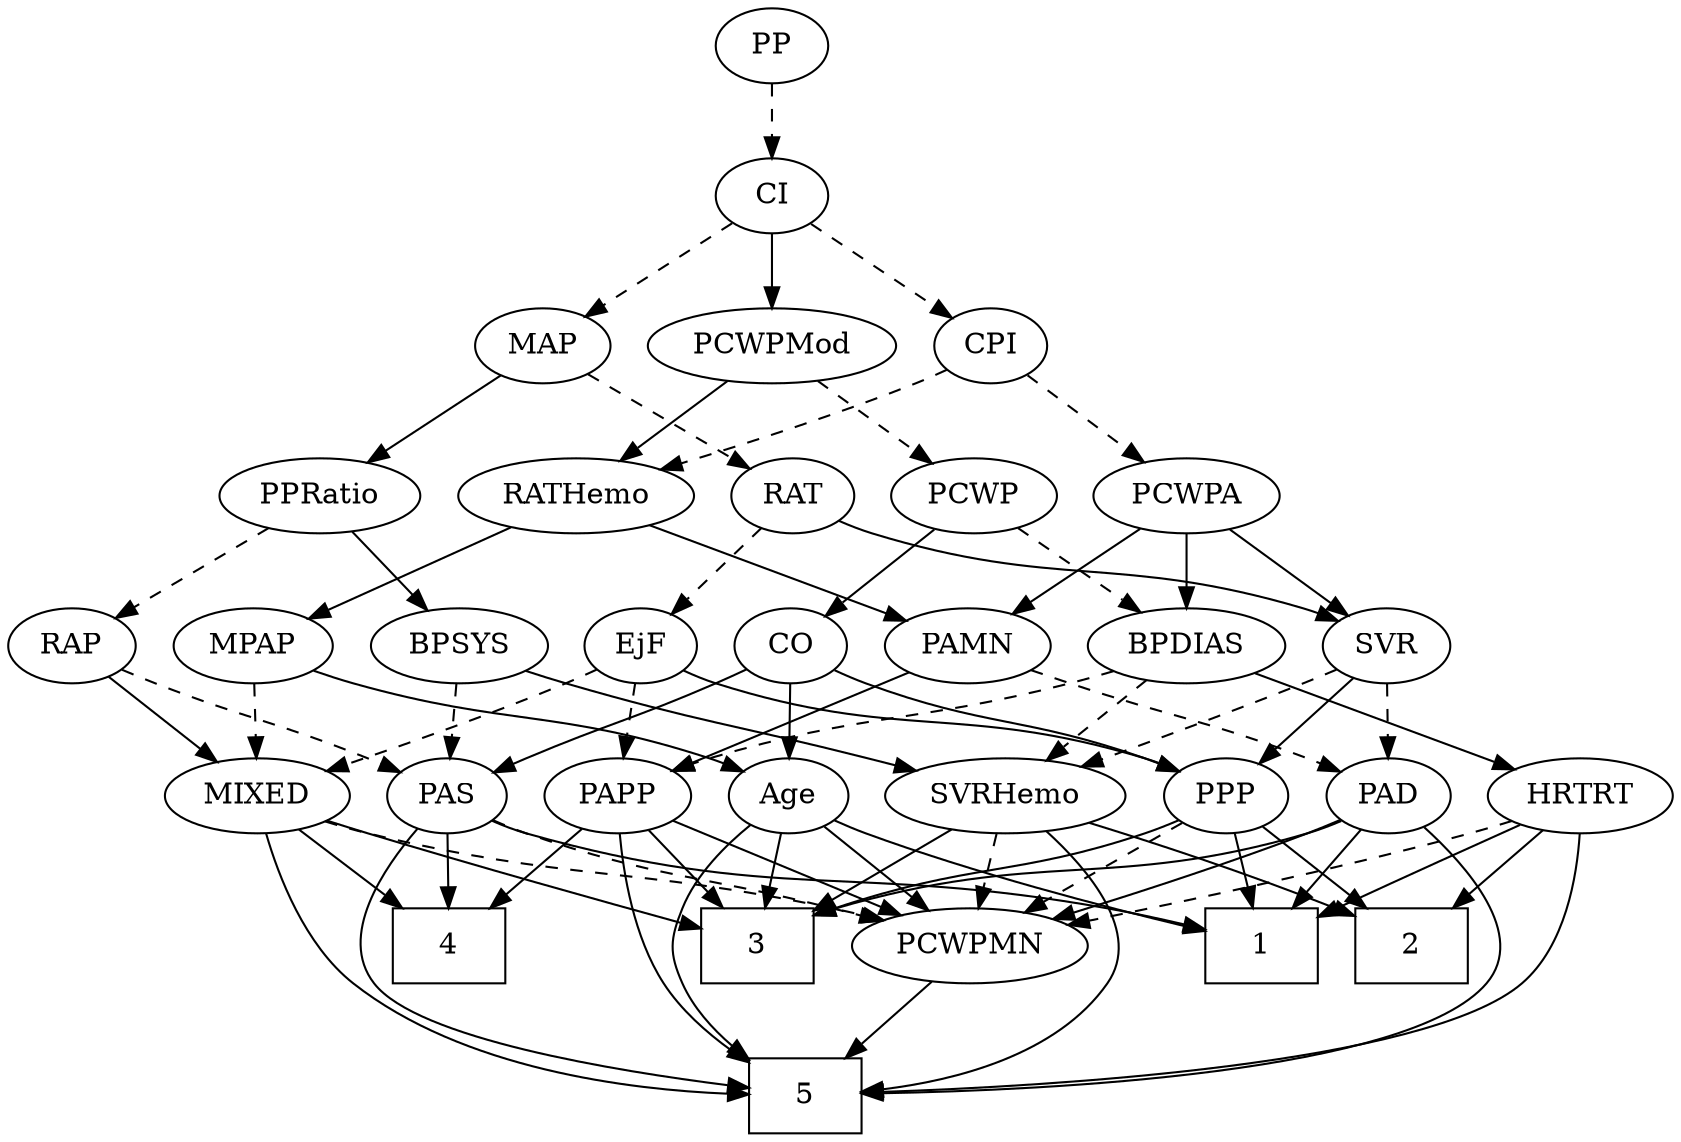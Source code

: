 strict digraph {
	graph [bb="0,0,743.59,540"];
	node [label="\N"];
	1	[height=0.5,
		pos="570.95,90",
		shape=box,
		width=0.75];
	2	[height=0.5,
		pos="642.95,90",
		shape=box,
		width=0.75];
	3	[height=0.5,
		pos="342.95,90",
		shape=box,
		width=0.75];
	4	[height=0.5,
		pos="156.95,90",
		shape=box,
		width=0.75];
	5	[height=0.5,
		pos="362.95,18",
		shape=box,
		width=0.75];
	Age	[height=0.5,
		pos="353.95,162",
		width=0.75];
	Age -> 1	[pos="e,543.83,97.526 375.03,150.37 379.87,148.12 385.04,145.87 389.95,144 438.77,125.45 497.02,109.44 533.99,100.01",
		style=solid];
	Age -> 3	[pos="e,345.66,108.28 351.28,144.05 350.07,136.35 348.61,127.03 347.25,118.36",
		style=solid];
	Age -> 5	[pos="e,336.82,36.184 337.03,147.71 326.16,138.03 312.97,123.87 306.95,108 301.27,93.041 300.62,86.696 306.95,72 311.74,60.874 320.14,\
50.991 329,42.863",
		style=solid];
	PCWPMN	[height=0.5,
		pos="437.95,90",
		width=1.3902];
	Age -> PCWPMN	[pos="e,418.86,106.91 370.14,147.5 381.67,137.9 397.43,124.76 410.86,113.57",
		style=solid];
	EjF	[height=0.5,
		pos="282.95,234",
		width=0.75];
	MIXED	[height=0.5,
		pos="114.95,162",
		width=1.1193];
	EjF -> MIXED	[pos="e,144.51,174.29 261.72,222.72 256.89,220.45 251.76,218.1 246.95,216 216.04,202.51 180.55,188.33 154.16,178.04",
		style=dashed];
	PPP	[height=0.5,
		pos="543.95,162",
		width=0.75];
	EjF -> PPP	[pos="e,523.37,173.81 303.52,222.19 308.48,219.9 313.82,217.67 318.95,216 400.26,189.53 426.64,206.47 507.95,180 509.87,179.37 511.82,\
178.67 513.77,177.91",
		style=solid];
	PAPP	[height=0.5,
		pos="276.95,162",
		width=0.88464];
	EjF -> PAPP	[pos="e,278.41,180.1 281.46,215.7 280.8,207.98 280.01,198.71 279.27,190.11",
		style=dashed];
	RAP	[height=0.5,
		pos="27.948,234",
		width=0.77632];
	RAP -> MIXED	[pos="e,96.11,178.16 44.722,219.5 57.022,209.61 73.977,195.96 88.146,184.56",
		style=solid];
	PAS	[height=0.5,
		pos="199.95,162",
		width=0.75];
	RAP -> PAS	[pos="e,178.77,173.4 49.73,222.63 54.698,220.37 59.978,218.04 64.948,216 108.26,198.21 120.73,198.02 163.95,180 165.77,179.24 167.63,178.44 \
169.49,177.62",
		style=dashed];
	MIXED -> 3	[pos="e,315.84,98.606 145.46,150.17 151.56,148.07 157.95,145.93 163.95,144 212.88,128.28 269.88,111.69 306.18,101.35",
		style=solid];
	MIXED -> 4	[pos="e,146.48,108.45 124.9,144.41 129.78,136.28 135.76,126.31 141.24,117.18",
		style=solid];
	MIXED -> 5	[pos="e,335.59,20.962 110.64,144.02 106.72,124.26 103.86,91.827 120.95,72 147.22,41.508 264.44,27.272 325.57,21.821",
		style=solid];
	MIXED -> PCWPMN	[pos="e,401.29,102.27 144.76,149.76 151.04,147.65 157.67,145.6 163.95,144 257.82,120.04 284.47,129.45 378.95,108 383.04,107.07 387.27,\
106.03 391.5,104.92",
		style=dashed];
	MPAP	[height=0.5,
		pos="108.95,234",
		width=0.97491];
	MPAP -> Age	[pos="e,333.34,173.71 135.71,221.91 141.35,219.78 147.3,217.7 152.95,216 224.83,194.41 246.89,204.18 317.95,180 319.86,179.35 321.81,178.62 \
323.75,177.85",
		style=solid];
	MPAP -> MIXED	[pos="e,113.48,180.1 110.43,215.7 111.09,207.98 111.89,198.71 112.62,190.11",
		style=dashed];
	BPSYS	[height=0.5,
		pos="199.95,234",
		width=1.0471];
	BPSYS -> PAS	[pos="e,199.95,180.1 199.95,215.7 199.95,207.98 199.95,198.71 199.95,190.11",
		style=dashed];
	SVRHemo	[height=0.5,
		pos="448.95,162",
		width=1.3902];
	BPSYS -> SVRHemo	[pos="e,411.55,173.98 228.63,222.11 234.64,219.97 240.97,217.83 246.95,216 309.62,196.83 326.67,197.08 389.95,180 393.77,178.97 397.74,\
177.88 401.71,176.76",
		style=solid];
	PAD	[height=0.5,
		pos="617.95,162",
		width=0.79437];
	PAD -> 1	[pos="e,582.56,108.29 607.28,145.12 601.64,136.72 594.58,126.2 588.18,116.67",
		style=solid];
	PAD -> 3	[pos="e,370.16,104.76 596.19,150.18 590.97,147.89 585.33,145.66 579.95,144 496.27,118.21 467.43,134.38 379.96,107.84",
		style=solid];
	PAD -> 5	[pos="e,390.17,19.27 637.48,148.34 662.58,130.54 700.49,97.453 678.95,72 643.6,30.228 475.94,21.358 400.22,19.49",
		style=solid];
	PAD -> PCWPMN	[pos="e,472.33,103.14 595.54,150.69 590.44,148.43 585.03,146.08 579.95,144 547.39,130.66 510.09,116.79 481.9,106.59",
		style=solid];
	CO	[height=0.5,
		pos="354.95,234",
		width=0.75];
	CO -> Age	[pos="e,354.19,180.1 354.7,215.7 354.59,207.98 354.46,198.71 354.33,190.11",
		style=solid];
	CO -> PAS	[pos="e,221.22,173.18 333.68,222.82 328.85,220.55 323.73,218.17 318.95,216 282.32,199.41 272.58,196.59 235.95,180 234.15,179.19 232.31,\
178.35 230.46,177.49",
		style=solid];
	CO -> PPP	[pos="e,522.85,173.58 376.05,222.42 380.89,220.17 386.05,217.9 390.95,216 441.67,196.33 457.22,199.67 507.95,180 509.78,179.29 511.66,\
178.52 513.54,177.73",
		style=solid];
	PAS -> 1	[pos="e,543.66,97.879 220.46,150 225.42,147.72 230.78,145.54 235.95,144 348.19,110.61 381.77,129.13 496.95,108 508.98,105.79 522.02,102.95 \
533.74,100.23",
		style=solid];
	PAS -> 4	[pos="e,167.57,108.29 190.19,145.12 185.08,136.8 178.7,126.41 172.9,116.96",
		style=solid];
	PAS -> 5	[pos="e,335.88,34.075 211.79,145.72 226.71,127.05 253.69,95.1 280.95,72 295.08,60.019 312.1,48.606 326.96,39.461",
		style=solid];
	PAS -> PCWPMN	[pos="e,400.55,101.98 220.98,150.23 225.82,147.99 231,145.77 235.95,144 297.65,121.9 315.67,125.08 378.95,108 382.77,106.97 386.74,105.88 \
390.71,104.76",
		style=dashed];
	PAMN	[height=0.5,
		pos="435.95,234",
		width=1.011];
	PAMN -> PAD	[pos="e,595.55,173.32 464.16,222.56 470.04,220.39 476.2,218.12 481.95,216 525.49,199.96 536.97,197.48 579.95,180 582.01,179.16 584.14,\
178.27 586.27,177.37",
		style=dashed];
	PAMN -> PAPP	[pos="e,301.41,173.77 409.69,221.44 382.67,209.54 340.46,190.96 310.91,177.95",
		style=solid];
	RATHemo	[height=0.5,
		pos="377.95,306",
		width=1.3721];
	RATHemo -> MPAP	[pos="e,135.71,246.1 340.91,293.92 333.65,291.86 326.08,289.8 318.95,288 245.75,269.54 225.26,273.67 152.95,252 150.39,251.23 147.77,250.39 \
145.14,249.49",
		style=solid];
	RATHemo -> PAMN	[pos="e,422.7,250.99 391.69,288.41 399.02,279.57 408.17,268.53 416.24,258.79",
		style=solid];
	CPI	[height=0.5,
		pos="477.95,378",
		width=0.75];
	CPI -> RATHemo	[pos="e,399.86,322.34 460.07,364.49 445.72,354.44 425.24,340.11 408.33,328.27",
		style=dashed];
	PCWPA	[height=0.5,
		pos="574.95,306",
		width=1.1555];
	CPI -> PCWPA	[pos="e,554.58,321.7 495.74,364.16 509.9,353.94 529.99,339.44 546.39,327.61",
		style=dashed];
	RAT	[height=0.5,
		pos="282.95,306",
		width=0.75827];
	RAT -> EjF	[pos="e,282.95,252.1 282.95,287.7 282.95,279.98 282.95,270.71 282.95,262.11",
		style=dashed];
	SVR	[height=0.5,
		pos="620.95,234",
		width=0.77632];
	RAT -> SVR	[pos="e,599.84,245.99 303.67,294.18 308.87,291.83 314.52,289.58 319.95,288 433.65,254.92 470.24,285.08 583.95,252 586.1,251.37 588.28,\
250.64 590.46,249.84",
		style=solid];
	SVR -> PAD	[pos="e,618.68,180.1 620.21,215.7 619.88,207.98 619.48,198.71 619.11,190.11",
		style=dashed];
	SVR -> SVRHemo	[pos="e,482.45,175.55 599.13,222.73 594.16,220.46 588.89,218.1 583.95,216 553.41,203 518.53,189.34 491.87,179.14",
		style=dashed];
	SVR -> PPP	[pos="e,559.24,176.91 605.37,218.83 594.33,208.81 579.36,195.19 566.95,183.92",
		style=solid];
	PCWPMod	[height=0.5,
		pos="380.95,378",
		width=1.4443];
	PCWPMod -> RATHemo	[pos="e,378.68,324.1 380.21,359.7 379.88,351.98 379.48,342.71 379.11,334.11",
		style=solid];
	PCWP	[height=0.5,
		pos="479.95,306",
		width=0.97491];
	PCWPMod -> PCWP	[pos="e,460.05,321.07 402.92,361.46 417.34,351.27 436.33,337.84 451.84,326.87",
		style=dashed];
	PCWPA -> PAMN	[pos="e,460.58,247.4 548.8,291.83 526.45,280.58 494.13,264.3 469.8,252.05",
		style=solid];
	PCWPA -> SVR	[pos="e,610.44,250.99 585.85,288.41 591.54,279.74 598.62,268.97 604.93,259.38",
		style=solid];
	BPDIAS	[height=0.5,
		pos="532.95,234",
		width=1.1735];
	PCWPA -> BPDIAS	[pos="e,543.12,251.96 564.99,288.41 560.05,280.16 553.95,270.01 548.41,260.78",
		style=solid];
	PCWPMN -> 5	[pos="e,381.29,36.124 420.55,72.765 411.08,63.925 399.18,52.817 388.66,42.997",
		style=solid];
	SVRHemo -> 2	[pos="e,615.58,104.33 486.11,149.89 516.33,140.56 560.17,126.34 606.07,108.15",
		style=solid];
	SVRHemo -> 3	[pos="e,368.88,108.13 425.95,145.81 411.77,136.45 393.32,124.26 377.41,113.76",
		style=solid];
	SVRHemo -> 5	[pos="e,390.06,21.017 467.94,145.33 487.68,127.1 513.53,96.39 496.95,72 475.46,40.401 431.92,27.641 400.28,22.489",
		style=solid];
	SVRHemo -> PCWPMN	[pos="e,440.64,108.1 446.23,143.7 445.02,135.98 443.56,126.71 442.21,118.11",
		style=dashed];
	BPDIAS -> SVRHemo	[pos="e,467.83,178.73 514.31,217.46 502.97,208.02 488.3,195.79 475.73,185.32",
		style=dashed];
	BPDIAS -> PAPP	[pos="e,301.4,173.96 501.2,222.07 494.54,219.94 487.54,217.8 480.95,216 409.38,196.45 388.71,202.29 317.95,180 315.65,179.28 313.31,178.48 \
310.96,177.63",
		style=dashed];
	HRTRT	[height=0.5,
		pos="703.95,162",
		width=1.1013];
	BPDIAS -> HRTRT	[pos="e,675.5,174.64 562.34,220.97 591.07,209.21 634.94,191.25 666.23,178.44",
		style=solid];
	MAP	[height=0.5,
		pos="279.95,378",
		width=0.84854];
	MAP -> RAT	[pos="e,282.21,324.1 280.69,359.7 281.02,351.98 281.42,342.71 281.79,334.11",
		style=dashed];
	PPRatio	[height=0.5,
		pos="197.95,306",
		width=1.1013];
	MAP -> PPRatio	[pos="e,215.65,322.11 263.35,362.83 251.88,353.04 236.4,339.83 223.38,328.71",
		style=solid];
	PP	[height=0.5,
		pos="380.95,522",
		width=0.75];
	CI	[height=0.5,
		pos="380.95,450",
		width=0.75];
	PP -> CI	[pos="e,380.95,468.1 380.95,503.7 380.95,495.98 380.95,486.71 380.95,478.11",
		style=dashed];
	PPP -> 1	[pos="e,564.22,108.45 550.35,144.41 553.38,136.54 557.09,126.93 560.52,118.04",
		style=solid];
	PPP -> 2	[pos="e,618.56,108.24 562.11,148.16 575.48,138.7 594.05,125.58 610.01,114.29",
		style=solid];
	PPP -> 3	[pos="e,370.26,104.48 522.88,150.33 518.04,148.08 512.87,145.83 507.95,144 455,124.27 436.6,128.29 379.73,107.96",
		style=solid];
	PPP -> PCWPMN	[pos="e,461.01,106.23 525.48,148.81 510.09,138.64 487.81,123.93 469.58,111.89",
		style=dashed];
	PPRatio -> RAP	[pos="e,49.777,245.26 168.45,293.75 141.38,283.3 100.24,267.13 64.948,252 63.096,251.21 61.198,250.38 59.287,249.53",
		style=dashed];
	PPRatio -> BPSYS	[pos="e,199.46,252.1 198.44,287.7 198.66,279.98 198.93,270.71 199.17,262.11",
		style=solid];
	PCWP -> CO	[pos="e,375.25,246.37 457.02,292.16 436.55,280.7 406.45,263.84 384.23,251.4",
		style=solid];
	PCWP -> BPDIAS	[pos="e,520.35,251.63 492.24,288.76 498.77,280.14 506.93,269.36 514.23,259.73",
		style=dashed];
	CI -> CPI	[pos="e,460.27,391.76 398.74,436.16 413.64,425.41 435.12,409.91 451.95,397.76",
		style=dashed];
	CI -> PCWPMod	[pos="e,380.95,396.1 380.95,431.7 380.95,423.98 380.95,414.71 380.95,406.11",
		style=solid];
	CI -> MAP	[pos="e,299.22,392.36 362.89,436.49 347.48,425.81 325.09,410.28 307.45,398.06",
		style=dashed];
	PAPP -> 3	[pos="e,326.8,108.13 291.27,145.81 299.61,136.97 310.32,125.61 319.82,115.52",
		style=solid];
	PAPP -> 4	[pos="e,184.11,106.85 255.49,148.49 238.11,138.35 213.24,123.84 192.84,111.94",
		style=solid];
	PAPP -> 5	[pos="e,335.75,35.568 278.02,143.69 279.88,124.78 284.98,94.24 298.95,72 306.28,60.317 317.07,49.967 327.7,41.585",
		style=solid];
	PAPP -> PCWPMN	[pos="e,407.19,104.37 301.4,150.37 326.96,139.26 367.48,121.64 397.76,108.47",
		style=solid];
	HRTRT -> 1	[pos="e,598.14,105.31 678.93,147.83 658.69,137.18 629.92,122.04 607.17,110.06",
		style=solid];
	HRTRT -> 2	[pos="e,658.02,108.29 690.11,145.12 682.64,136.54 673.24,125.77 664.81,116.09",
		style=solid];
	HRTRT -> 5	[pos="e,390.18,19.173 708.23,143.82 712.08,123.86 714.72,91.237 696.95,72 657.51,29.324 479.38,20.957 400.61,19.357",
		style=solid];
	HRTRT -> PCWPMN	[pos="e,480.08,99.905 674.14,149.92 668.15,147.84 661.88,145.77 655.95,144 599.84,127.29 534.48,111.93 490.06,102.1",
		style=dashed];
}
